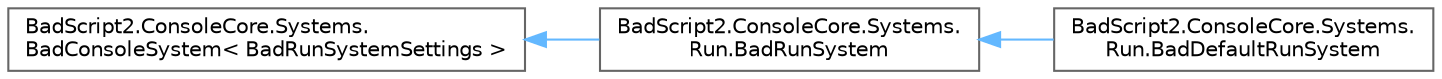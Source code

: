 digraph "Graphical Class Hierarchy"
{
 // LATEX_PDF_SIZE
  bgcolor="transparent";
  edge [fontname=Helvetica,fontsize=10,labelfontname=Helvetica,labelfontsize=10];
  node [fontname=Helvetica,fontsize=10,shape=box,height=0.2,width=0.4];
  rankdir="LR";
  Node0 [id="Node000000",label="BadScript2.ConsoleCore.Systems.\lBadConsoleSystem\< BadRunSystemSettings \>",height=0.2,width=0.4,color="grey40", fillcolor="white", style="filled",URL="$class_bad_script2_1_1_console_core_1_1_systems_1_1_bad_console_system.html",tooltip=" "];
  Node0 -> Node1 [id="edge27_Node000000_Node000001",dir="back",color="steelblue1",style="solid",tooltip=" "];
  Node1 [id="Node000001",label="BadScript2.ConsoleCore.Systems.\lRun.BadRunSystem",height=0.2,width=0.4,color="grey40", fillcolor="white", style="filled",URL="$class_bad_script2_1_1_console_core_1_1_systems_1_1_run_1_1_bad_run_system.html",tooltip="Runs one or more BadScript scripts."];
  Node1 -> Node2 [id="edge28_Node000001_Node000002",dir="back",color="steelblue1",style="solid",tooltip=" "];
  Node2 [id="Node000002",label="BadScript2.ConsoleCore.Systems.\lRun.BadDefaultRunSystem",height=0.2,width=0.4,color="grey40", fillcolor="white", style="filled",URL="$class_bad_script2_1_1_console_core_1_1_systems_1_1_run_1_1_bad_default_run_system.html",tooltip="Default Run System Is used to enable running scripts by simply typing \"bs <script> <args>\"."];
}
